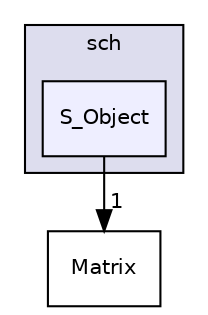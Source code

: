 digraph "include/sch/S_Object" {
  compound=true
  node [ fontsize="10", fontname="Helvetica"];
  edge [ labelfontsize="10", labelfontname="Helvetica"];
  subgraph clusterdir_61da0f9624285bbe00d2dad11a7f8156 {
    graph [ bgcolor="#ddddee", pencolor="black", label="sch" fontname="Helvetica", fontsize="10", URL="dir_61da0f9624285bbe00d2dad11a7f8156.html"]
  dir_567f36aa30dd38e0b9f05da36590ac28 [shape=box, label="S_Object", style="filled", fillcolor="#eeeeff", pencolor="black", URL="dir_567f36aa30dd38e0b9f05da36590ac28.html"];
  }
  dir_641b9e840680e121bb045da3132ae11e [shape=box label="Matrix" URL="dir_641b9e840680e121bb045da3132ae11e.html"];
  dir_567f36aa30dd38e0b9f05da36590ac28->dir_641b9e840680e121bb045da3132ae11e [headlabel="1", labeldistance=1.5 headhref="dir_000009_000008.html"];
}
